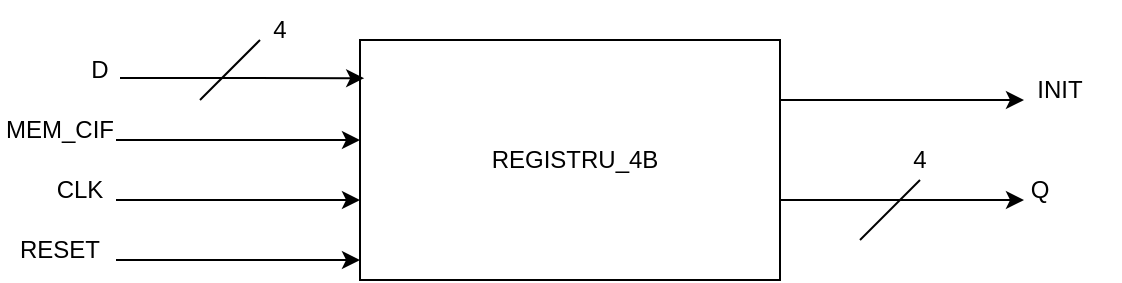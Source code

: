 <mxfile version="21.3.4">
  <diagram name="Page-1" id="tjMLy3e9W4_cnaeNJdZX">
    <mxGraphModel dx="989" dy="524" grid="1" gridSize="10" guides="1" tooltips="1" connect="1" arrows="1" fold="1" page="1" pageScale="1" pageWidth="850" pageHeight="1100" math="0" shadow="0">
      <root>
        <mxCell id="0" />
        <mxCell id="1" parent="0" />
        <mxCell id="EfB4kgATYnnncNqZEgoV-1" value="" style="rounded=0;whiteSpace=wrap;html=1;" vertex="1" parent="1">
          <mxGeometry x="320" y="270" width="210" height="120" as="geometry" />
        </mxCell>
        <mxCell id="EfB4kgATYnnncNqZEgoV-2" value="" style="endArrow=classic;html=1;rounded=0;entryX=0.01;entryY=0.159;entryDx=0;entryDy=0;entryPerimeter=0;" edge="1" parent="1" target="EfB4kgATYnnncNqZEgoV-1">
          <mxGeometry width="50" height="50" relative="1" as="geometry">
            <mxPoint x="200" y="289" as="sourcePoint" />
            <mxPoint x="240" y="240" as="targetPoint" />
          </mxGeometry>
        </mxCell>
        <mxCell id="EfB4kgATYnnncNqZEgoV-3" value="" style="endArrow=classic;html=1;rounded=0;entryX=0.01;entryY=0.159;entryDx=0;entryDy=0;entryPerimeter=0;" edge="1" parent="1">
          <mxGeometry width="50" height="50" relative="1" as="geometry">
            <mxPoint x="198" y="320" as="sourcePoint" />
            <mxPoint x="320" y="320" as="targetPoint" />
          </mxGeometry>
        </mxCell>
        <mxCell id="EfB4kgATYnnncNqZEgoV-4" value="" style="endArrow=classic;html=1;rounded=0;entryX=0.01;entryY=0.159;entryDx=0;entryDy=0;entryPerimeter=0;" edge="1" parent="1">
          <mxGeometry width="50" height="50" relative="1" as="geometry">
            <mxPoint x="198" y="350" as="sourcePoint" />
            <mxPoint x="320" y="350" as="targetPoint" />
          </mxGeometry>
        </mxCell>
        <mxCell id="EfB4kgATYnnncNqZEgoV-5" value="" style="endArrow=classic;html=1;rounded=0;entryX=0.01;entryY=0.159;entryDx=0;entryDy=0;entryPerimeter=0;" edge="1" parent="1">
          <mxGeometry width="50" height="50" relative="1" as="geometry">
            <mxPoint x="198" y="380" as="sourcePoint" />
            <mxPoint x="320" y="380" as="targetPoint" />
          </mxGeometry>
        </mxCell>
        <mxCell id="EfB4kgATYnnncNqZEgoV-6" value="" style="endArrow=classic;html=1;rounded=0;entryX=0.01;entryY=0.159;entryDx=0;entryDy=0;entryPerimeter=0;" edge="1" parent="1">
          <mxGeometry width="50" height="50" relative="1" as="geometry">
            <mxPoint x="530" y="300" as="sourcePoint" />
            <mxPoint x="652" y="300" as="targetPoint" />
          </mxGeometry>
        </mxCell>
        <mxCell id="EfB4kgATYnnncNqZEgoV-7" value="" style="endArrow=classic;html=1;rounded=0;entryX=0.01;entryY=0.159;entryDx=0;entryDy=0;entryPerimeter=0;" edge="1" parent="1">
          <mxGeometry width="50" height="50" relative="1" as="geometry">
            <mxPoint x="530" y="350" as="sourcePoint" />
            <mxPoint x="652" y="350" as="targetPoint" />
          </mxGeometry>
        </mxCell>
        <mxCell id="EfB4kgATYnnncNqZEgoV-8" value="D" style="text;html=1;strokeColor=none;fillColor=none;align=center;verticalAlign=middle;whiteSpace=wrap;rounded=0;" vertex="1" parent="1">
          <mxGeometry x="160" y="270" width="60" height="30" as="geometry" />
        </mxCell>
        <mxCell id="EfB4kgATYnnncNqZEgoV-9" value="" style="endArrow=none;html=1;rounded=0;" edge="1" parent="1">
          <mxGeometry width="50" height="50" relative="1" as="geometry">
            <mxPoint x="240" y="300" as="sourcePoint" />
            <mxPoint x="270" y="270" as="targetPoint" />
          </mxGeometry>
        </mxCell>
        <mxCell id="EfB4kgATYnnncNqZEgoV-10" value="4" style="text;html=1;strokeColor=none;fillColor=none;align=center;verticalAlign=middle;whiteSpace=wrap;rounded=0;" vertex="1" parent="1">
          <mxGeometry x="250" y="250" width="60" height="30" as="geometry" />
        </mxCell>
        <mxCell id="EfB4kgATYnnncNqZEgoV-11" value="MEM_CIF" style="text;html=1;strokeColor=none;fillColor=none;align=center;verticalAlign=middle;whiteSpace=wrap;rounded=0;" vertex="1" parent="1">
          <mxGeometry x="140" y="300" width="60" height="30" as="geometry" />
        </mxCell>
        <mxCell id="EfB4kgATYnnncNqZEgoV-12" value="CLK" style="text;html=1;strokeColor=none;fillColor=none;align=center;verticalAlign=middle;whiteSpace=wrap;rounded=0;" vertex="1" parent="1">
          <mxGeometry x="150" y="330" width="60" height="30" as="geometry" />
        </mxCell>
        <mxCell id="EfB4kgATYnnncNqZEgoV-13" value="RESET" style="text;html=1;strokeColor=none;fillColor=none;align=center;verticalAlign=middle;whiteSpace=wrap;rounded=0;" vertex="1" parent="1">
          <mxGeometry x="140" y="360" width="60" height="30" as="geometry" />
        </mxCell>
        <mxCell id="EfB4kgATYnnncNqZEgoV-14" value="INIT" style="text;html=1;strokeColor=none;fillColor=none;align=center;verticalAlign=middle;whiteSpace=wrap;rounded=0;" vertex="1" parent="1">
          <mxGeometry x="640" y="280" width="60" height="30" as="geometry" />
        </mxCell>
        <mxCell id="EfB4kgATYnnncNqZEgoV-15" value="Q" style="text;html=1;strokeColor=none;fillColor=none;align=center;verticalAlign=middle;whiteSpace=wrap;rounded=0;" vertex="1" parent="1">
          <mxGeometry x="630" y="330" width="60" height="30" as="geometry" />
        </mxCell>
        <mxCell id="EfB4kgATYnnncNqZEgoV-17" value="" style="endArrow=none;html=1;rounded=0;" edge="1" parent="1">
          <mxGeometry width="50" height="50" relative="1" as="geometry">
            <mxPoint x="570" y="370" as="sourcePoint" />
            <mxPoint x="600" y="340" as="targetPoint" />
          </mxGeometry>
        </mxCell>
        <mxCell id="EfB4kgATYnnncNqZEgoV-18" value="4" style="text;html=1;strokeColor=none;fillColor=none;align=center;verticalAlign=middle;whiteSpace=wrap;rounded=0;" vertex="1" parent="1">
          <mxGeometry x="570" y="315" width="60" height="30" as="geometry" />
        </mxCell>
        <mxCell id="EfB4kgATYnnncNqZEgoV-19" value="REGISTRU_4B" style="text;html=1;strokeColor=none;fillColor=none;align=center;verticalAlign=middle;whiteSpace=wrap;rounded=0;" vertex="1" parent="1">
          <mxGeometry x="380" y="307.5" width="95" height="45" as="geometry" />
        </mxCell>
      </root>
    </mxGraphModel>
  </diagram>
</mxfile>
